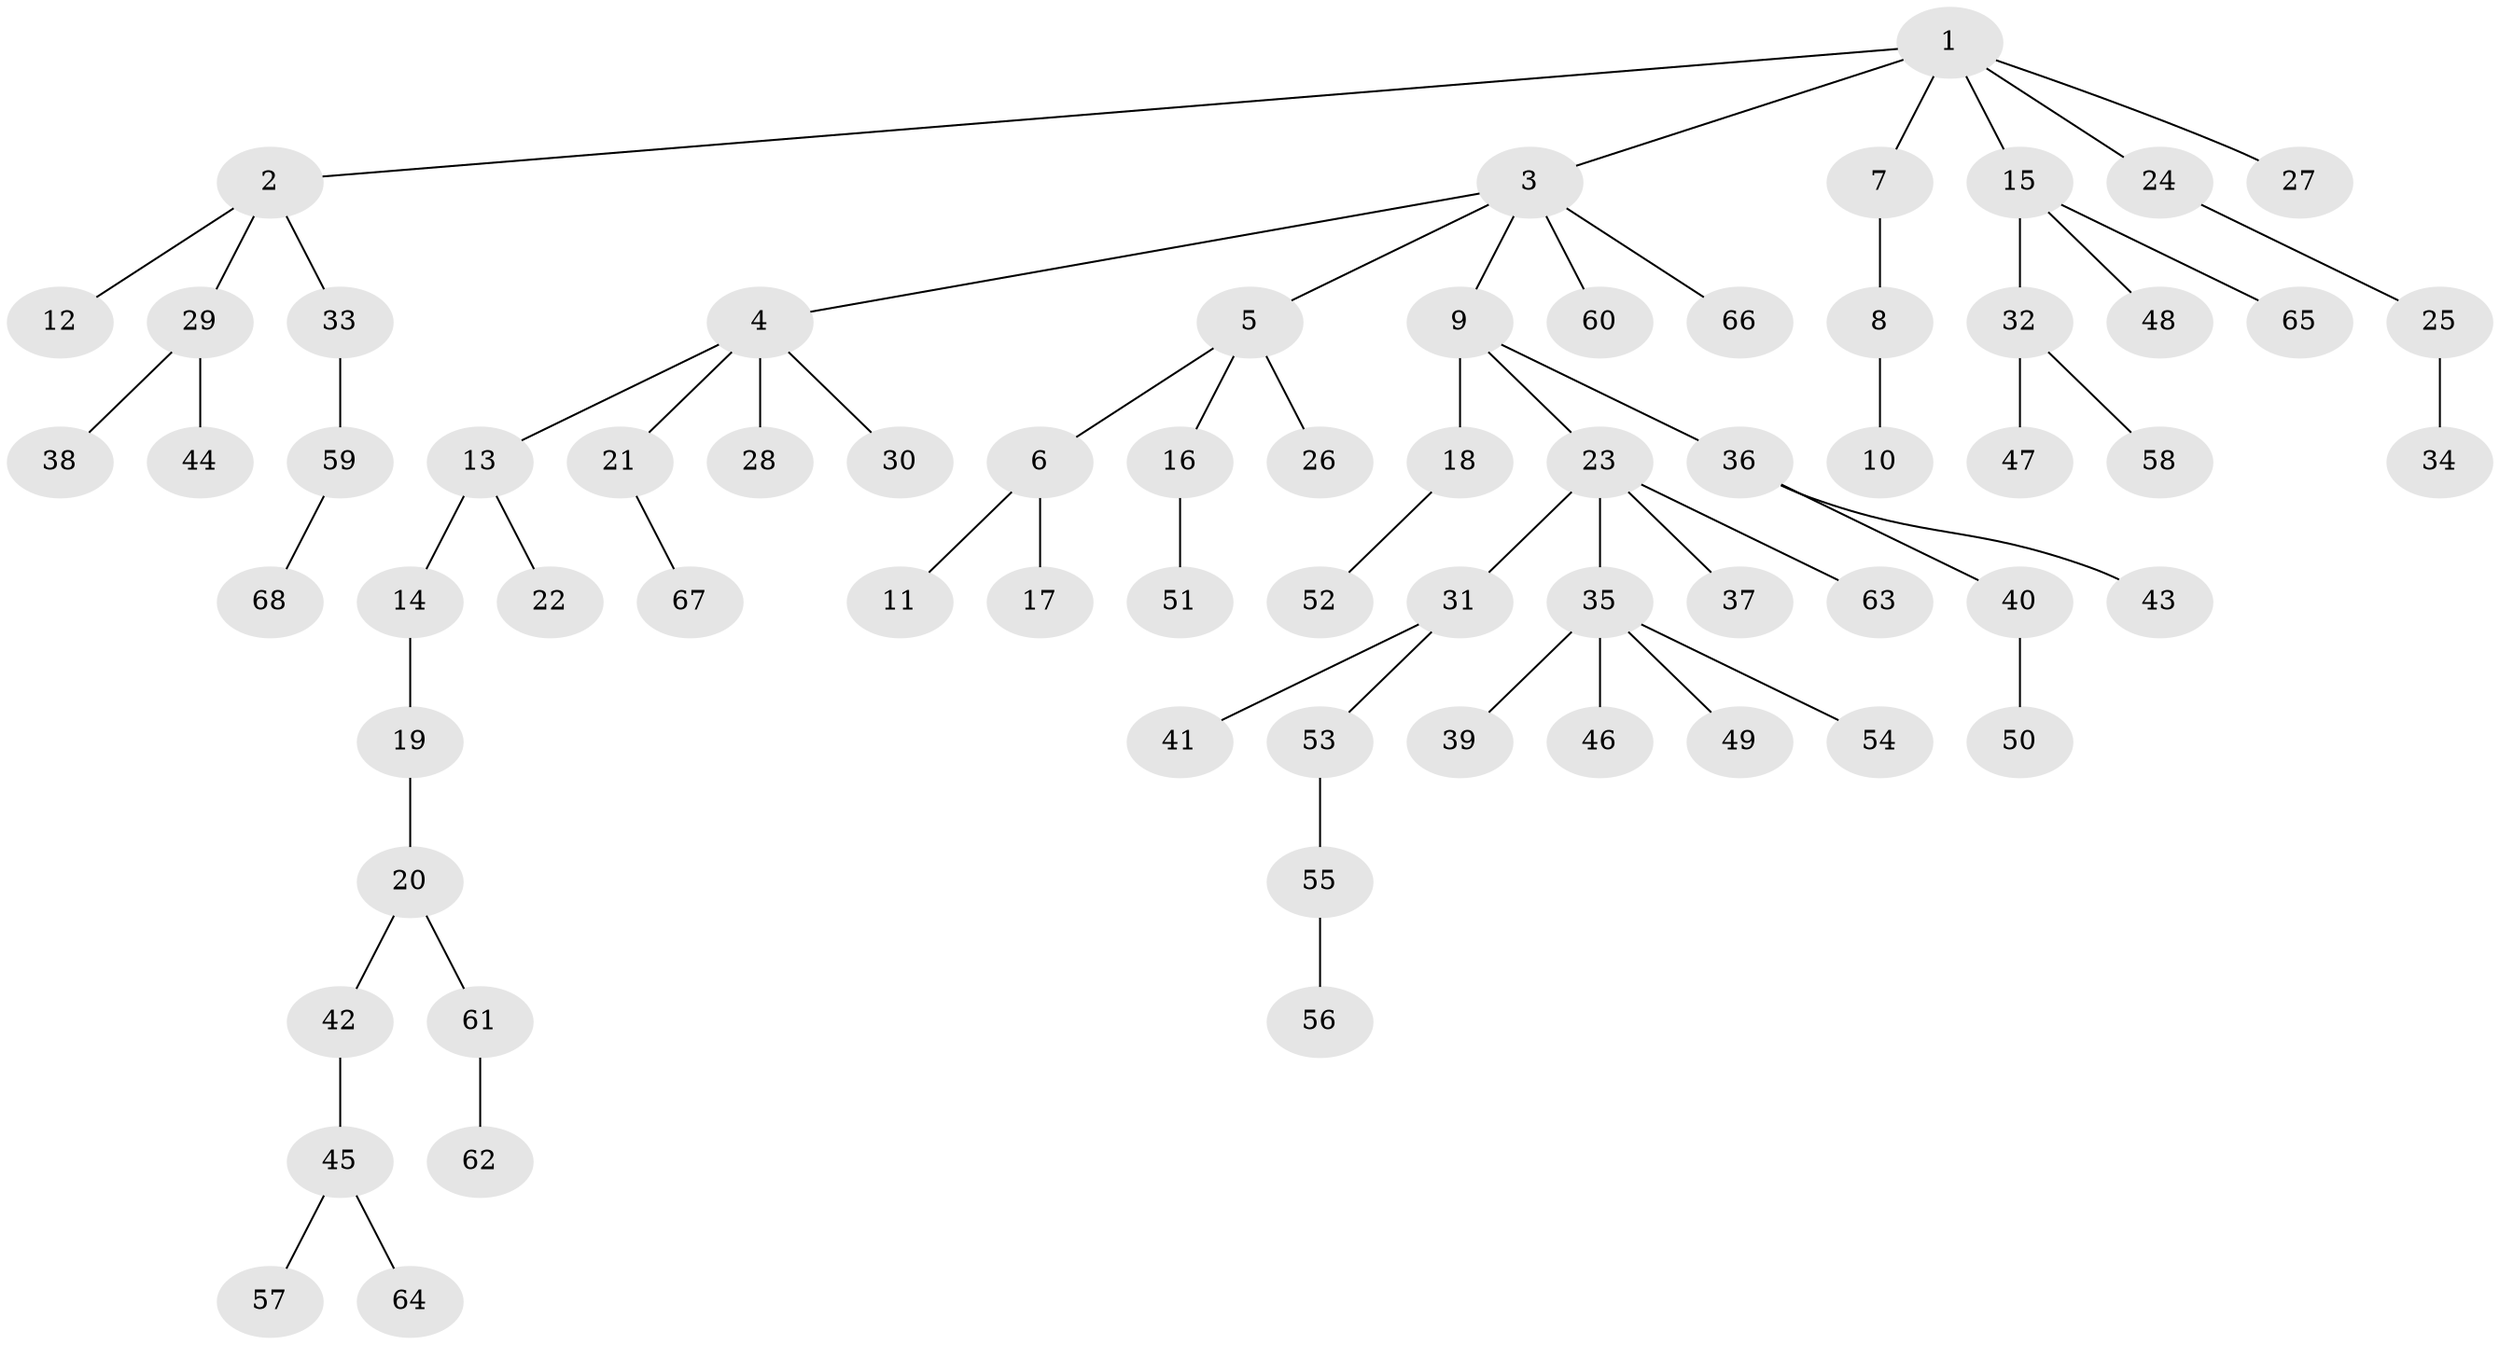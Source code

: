 // Generated by graph-tools (version 1.1) at 2025/02/03/09/25 03:02:21]
// undirected, 68 vertices, 67 edges
graph export_dot {
graph [start="1"]
  node [color=gray90,style=filled];
  1;
  2;
  3;
  4;
  5;
  6;
  7;
  8;
  9;
  10;
  11;
  12;
  13;
  14;
  15;
  16;
  17;
  18;
  19;
  20;
  21;
  22;
  23;
  24;
  25;
  26;
  27;
  28;
  29;
  30;
  31;
  32;
  33;
  34;
  35;
  36;
  37;
  38;
  39;
  40;
  41;
  42;
  43;
  44;
  45;
  46;
  47;
  48;
  49;
  50;
  51;
  52;
  53;
  54;
  55;
  56;
  57;
  58;
  59;
  60;
  61;
  62;
  63;
  64;
  65;
  66;
  67;
  68;
  1 -- 2;
  1 -- 3;
  1 -- 7;
  1 -- 15;
  1 -- 24;
  1 -- 27;
  2 -- 12;
  2 -- 29;
  2 -- 33;
  3 -- 4;
  3 -- 5;
  3 -- 9;
  3 -- 60;
  3 -- 66;
  4 -- 13;
  4 -- 21;
  4 -- 28;
  4 -- 30;
  5 -- 6;
  5 -- 16;
  5 -- 26;
  6 -- 11;
  6 -- 17;
  7 -- 8;
  8 -- 10;
  9 -- 18;
  9 -- 23;
  9 -- 36;
  13 -- 14;
  13 -- 22;
  14 -- 19;
  15 -- 32;
  15 -- 48;
  15 -- 65;
  16 -- 51;
  18 -- 52;
  19 -- 20;
  20 -- 42;
  20 -- 61;
  21 -- 67;
  23 -- 31;
  23 -- 35;
  23 -- 37;
  23 -- 63;
  24 -- 25;
  25 -- 34;
  29 -- 38;
  29 -- 44;
  31 -- 41;
  31 -- 53;
  32 -- 47;
  32 -- 58;
  33 -- 59;
  35 -- 39;
  35 -- 46;
  35 -- 49;
  35 -- 54;
  36 -- 40;
  36 -- 43;
  40 -- 50;
  42 -- 45;
  45 -- 57;
  45 -- 64;
  53 -- 55;
  55 -- 56;
  59 -- 68;
  61 -- 62;
}
